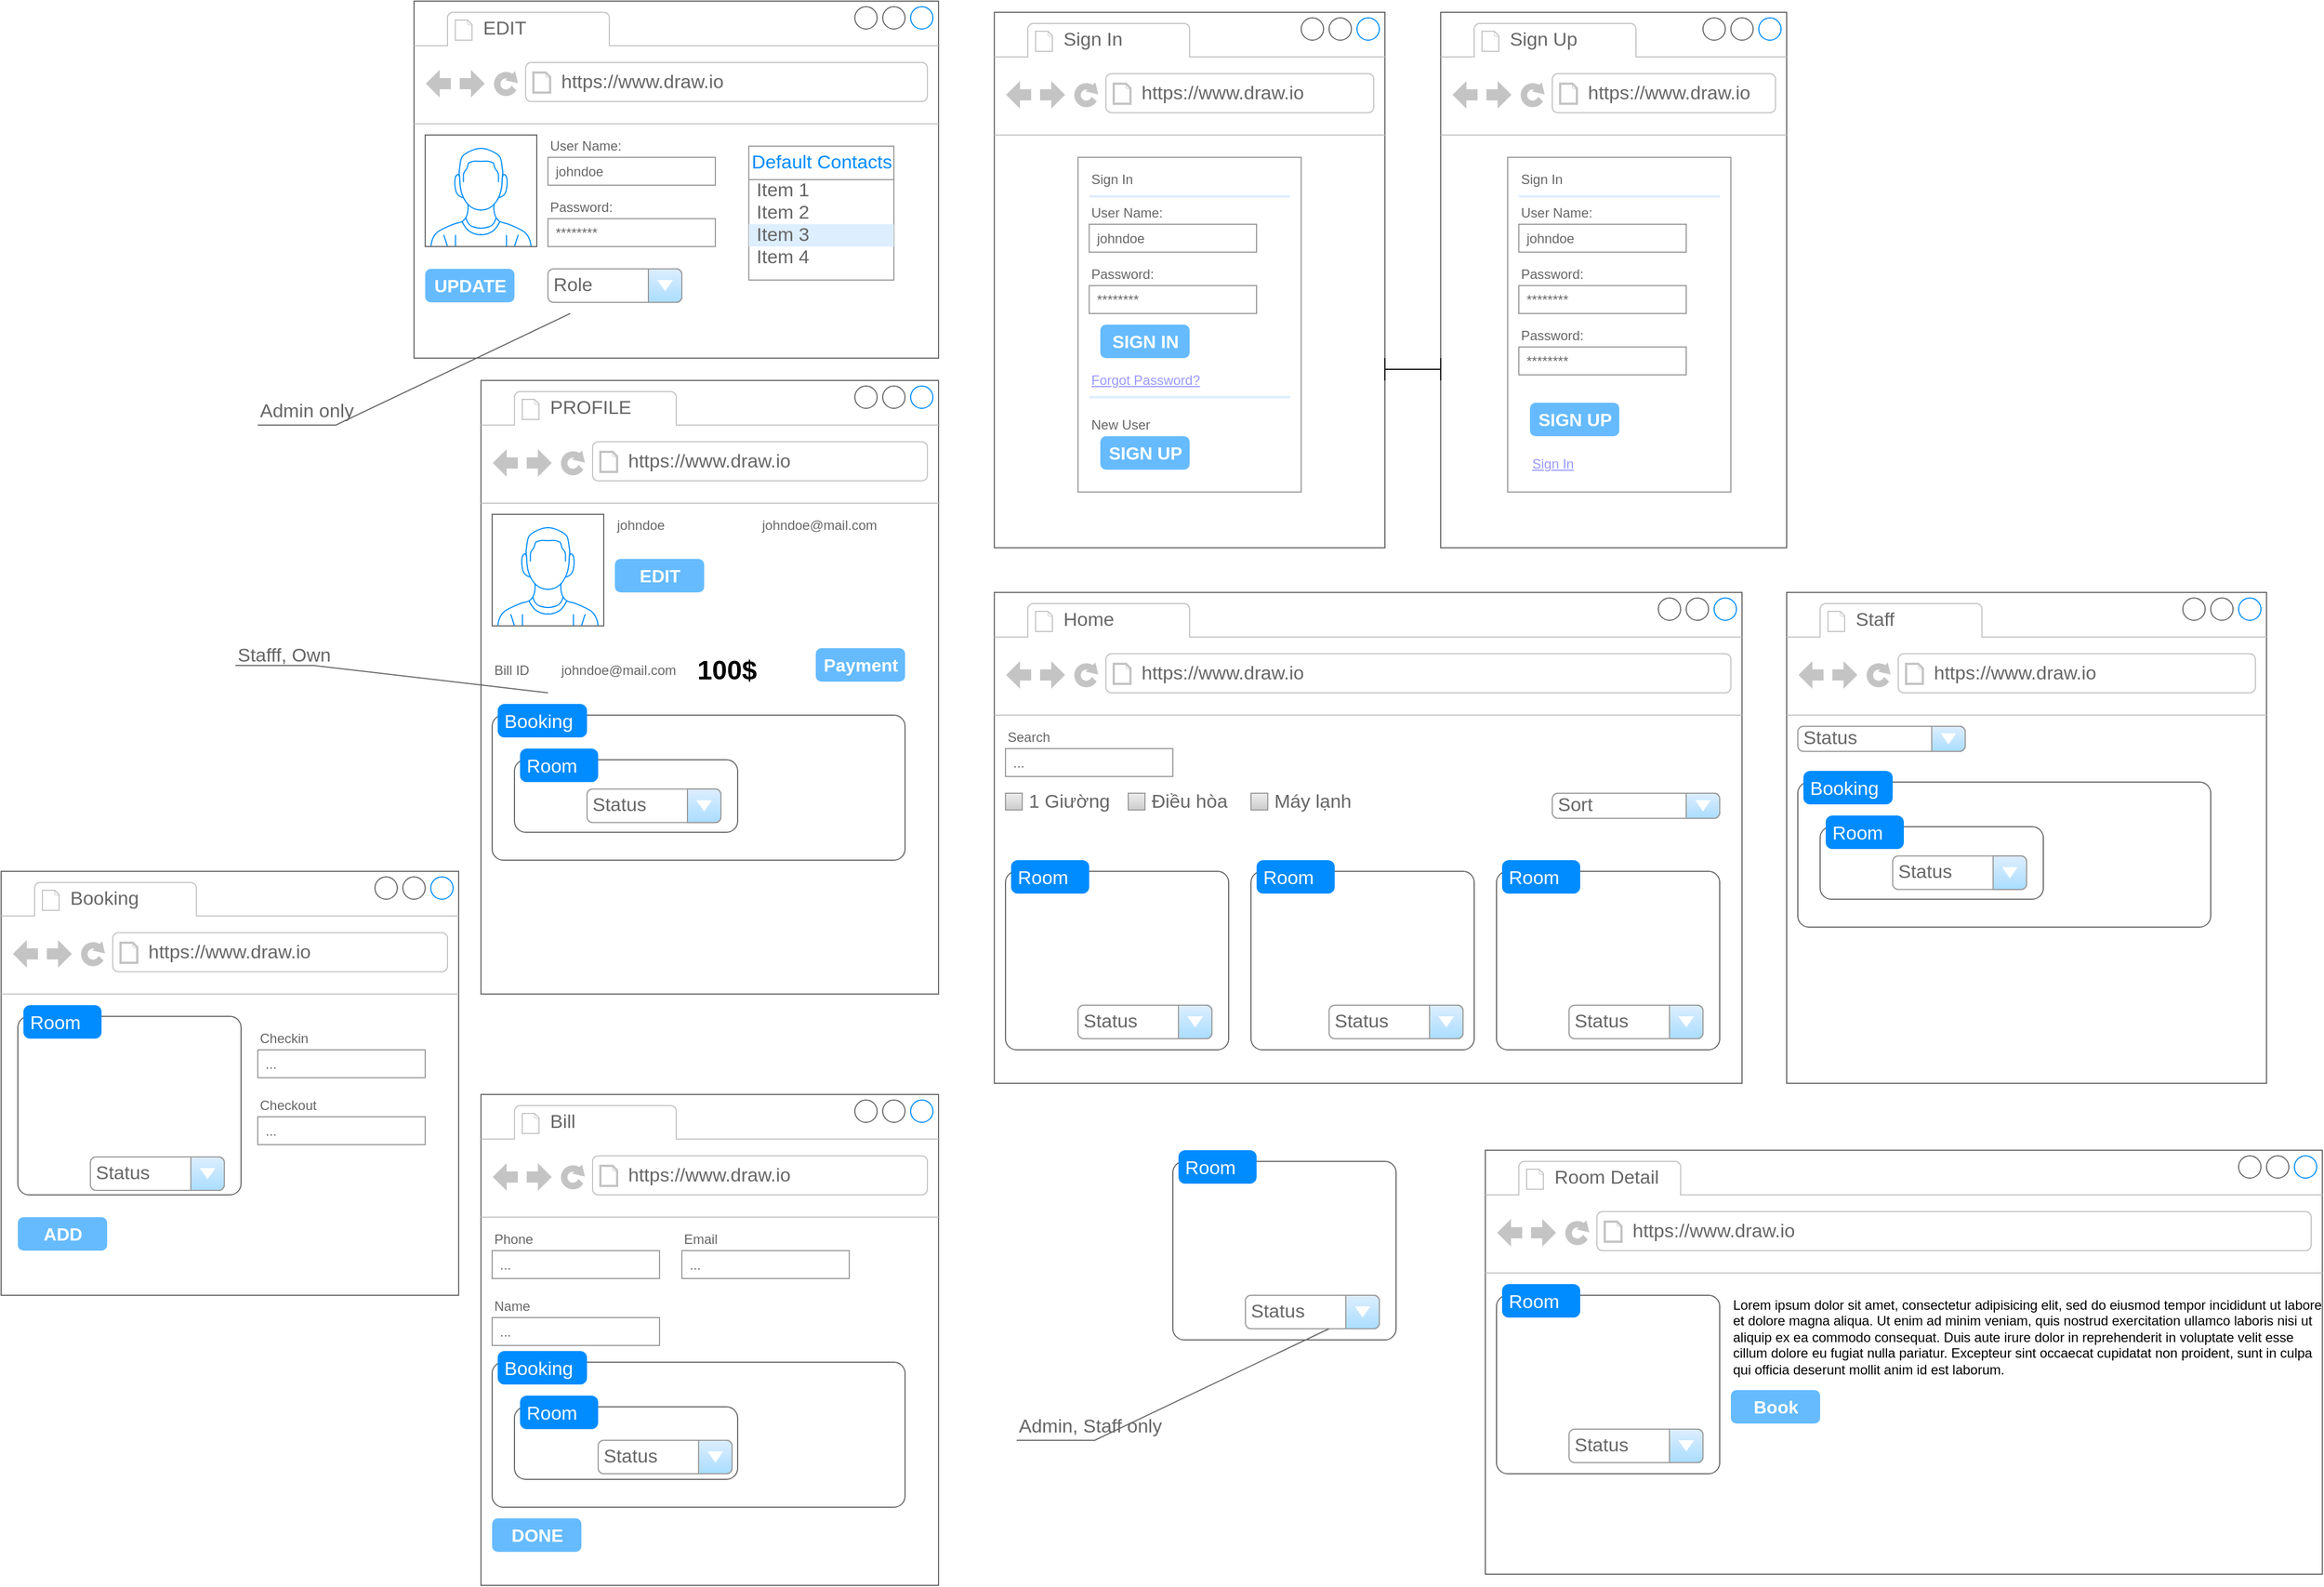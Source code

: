 <mxfile>
    <diagram name="HMS" id="2cc2dc42-3aac-f2a9-1cec-7a8b7cbee084">
        <mxGraphModel dx="2410" dy="883" grid="1" gridSize="10" guides="1" tooltips="1" connect="1" arrows="1" fold="1" page="1" pageScale="1" pageWidth="1100" pageHeight="850" background="none" math="0" shadow="0">
            <root>
                <mxCell id="0"/>
                <mxCell id="1" parent="0"/>
                <mxCell id="XY7g0XP0zply_TukZwJS-28" value="" style="strokeWidth=1;shadow=0;dashed=0;align=center;html=1;shape=mxgraph.mockup.containers.browserWindow;rSize=0;strokeColor=#666666;strokeColor2=#008cff;strokeColor3=#c4c4c4;mainText=,;recursiveResize=0;" parent="1" vertex="1">
                    <mxGeometry x="50" y="10" width="350" height="480" as="geometry"/>
                </mxCell>
                <mxCell id="XY7g0XP0zply_TukZwJS-29" value="Sign In" style="strokeWidth=1;shadow=0;dashed=0;align=center;html=1;shape=mxgraph.mockup.containers.anchor;fontSize=17;fontColor=#666666;align=left;" parent="XY7g0XP0zply_TukZwJS-28" vertex="1">
                    <mxGeometry x="60" y="12" width="110" height="26" as="geometry"/>
                </mxCell>
                <mxCell id="XY7g0XP0zply_TukZwJS-30" value="https://www.draw.io" style="strokeWidth=1;shadow=0;dashed=0;align=center;html=1;shape=mxgraph.mockup.containers.anchor;rSize=0;fontSize=17;fontColor=#666666;align=left;" parent="XY7g0XP0zply_TukZwJS-28" vertex="1">
                    <mxGeometry x="130" y="60" width="250" height="26" as="geometry"/>
                </mxCell>
                <mxCell id="XY7g0XP0zply_TukZwJS-31" value="" style="strokeWidth=1;shadow=0;dashed=0;align=center;html=1;shape=mxgraph.mockup.forms.rrect;rSize=0;strokeColor=#999999;fillColor=#ffffff;" parent="XY7g0XP0zply_TukZwJS-28" vertex="1">
                    <mxGeometry x="75" y="130" width="200" height="300" as="geometry"/>
                </mxCell>
                <mxCell id="XY7g0XP0zply_TukZwJS-32" value="Sign In" style="strokeWidth=1;shadow=0;dashed=0;align=center;html=1;shape=mxgraph.mockup.forms.anchor;fontSize=12;fontColor=#666666;align=left;resizeWidth=1;spacingLeft=0;" parent="XY7g0XP0zply_TukZwJS-31" vertex="1">
                    <mxGeometry width="100" height="20" relative="1" as="geometry">
                        <mxPoint x="10" y="10" as="offset"/>
                    </mxGeometry>
                </mxCell>
                <mxCell id="XY7g0XP0zply_TukZwJS-33" value="" style="shape=line;strokeColor=#ddeeff;strokeWidth=2;html=1;resizeWidth=1;" parent="XY7g0XP0zply_TukZwJS-31" vertex="1">
                    <mxGeometry width="180" height="10" relative="1" as="geometry">
                        <mxPoint x="10" y="30" as="offset"/>
                    </mxGeometry>
                </mxCell>
                <mxCell id="XY7g0XP0zply_TukZwJS-34" value="User Name:" style="strokeWidth=1;shadow=0;dashed=0;align=center;html=1;shape=mxgraph.mockup.forms.anchor;fontSize=12;fontColor=#666666;align=left;resizeWidth=1;spacingLeft=0;" parent="XY7g0XP0zply_TukZwJS-31" vertex="1">
                    <mxGeometry width="100" height="20" relative="1" as="geometry">
                        <mxPoint x="10" y="40" as="offset"/>
                    </mxGeometry>
                </mxCell>
                <mxCell id="XY7g0XP0zply_TukZwJS-35" value="johndoe" style="strokeWidth=1;shadow=0;dashed=0;align=center;html=1;shape=mxgraph.mockup.forms.rrect;rSize=0;strokeColor=#999999;fontColor=#666666;align=left;spacingLeft=5;resizeWidth=1;" parent="XY7g0XP0zply_TukZwJS-31" vertex="1">
                    <mxGeometry width="150" height="25" relative="1" as="geometry">
                        <mxPoint x="10" y="60" as="offset"/>
                    </mxGeometry>
                </mxCell>
                <mxCell id="XY7g0XP0zply_TukZwJS-36" value="Password:" style="strokeWidth=1;shadow=0;dashed=0;align=center;html=1;shape=mxgraph.mockup.forms.anchor;fontSize=12;fontColor=#666666;align=left;resizeWidth=1;spacingLeft=0;" parent="XY7g0XP0zply_TukZwJS-31" vertex="1">
                    <mxGeometry width="100" height="20" relative="1" as="geometry">
                        <mxPoint x="10" y="95" as="offset"/>
                    </mxGeometry>
                </mxCell>
                <mxCell id="XY7g0XP0zply_TukZwJS-37" value="********" style="strokeWidth=1;shadow=0;dashed=0;align=center;html=1;shape=mxgraph.mockup.forms.rrect;rSize=0;strokeColor=#999999;fontColor=#666666;align=left;spacingLeft=5;resizeWidth=1;" parent="XY7g0XP0zply_TukZwJS-31" vertex="1">
                    <mxGeometry width="150" height="25" relative="1" as="geometry">
                        <mxPoint x="10" y="115" as="offset"/>
                    </mxGeometry>
                </mxCell>
                <mxCell id="XY7g0XP0zply_TukZwJS-38" value="SIGN IN" style="strokeWidth=1;shadow=0;dashed=0;align=center;html=1;shape=mxgraph.mockup.forms.rrect;rSize=5;strokeColor=none;fontColor=#ffffff;fillColor=#66bbff;fontSize=16;fontStyle=1;" parent="XY7g0XP0zply_TukZwJS-31" vertex="1">
                    <mxGeometry y="1" width="80" height="30" relative="1" as="geometry">
                        <mxPoint x="20" y="-150" as="offset"/>
                    </mxGeometry>
                </mxCell>
                <mxCell id="XY7g0XP0zply_TukZwJS-39" value="Forgot Password?" style="strokeWidth=1;shadow=0;dashed=0;align=center;html=1;shape=mxgraph.mockup.forms.anchor;fontSize=12;fontColor=#9999ff;align=left;spacingLeft=0;fontStyle=4;resizeWidth=1;" parent="XY7g0XP0zply_TukZwJS-31" vertex="1">
                    <mxGeometry y="1" width="150" height="20" relative="1" as="geometry">
                        <mxPoint x="10" y="-110" as="offset"/>
                    </mxGeometry>
                </mxCell>
                <mxCell id="XY7g0XP0zply_TukZwJS-40" value="" style="shape=line;strokeColor=#ddeeff;strokeWidth=2;html=1;resizeWidth=1;" parent="XY7g0XP0zply_TukZwJS-31" vertex="1">
                    <mxGeometry y="1" width="180" height="10" relative="1" as="geometry">
                        <mxPoint x="10" y="-90" as="offset"/>
                    </mxGeometry>
                </mxCell>
                <mxCell id="XY7g0XP0zply_TukZwJS-41" value="New User" style="strokeWidth=1;shadow=0;dashed=0;align=center;html=1;shape=mxgraph.mockup.forms.anchor;fontSize=12;fontColor=#666666;align=left;spacingLeft=0;resizeWidth=1;" parent="XY7g0XP0zply_TukZwJS-31" vertex="1">
                    <mxGeometry y="1" width="150" height="20" relative="1" as="geometry">
                        <mxPoint x="10" y="-70" as="offset"/>
                    </mxGeometry>
                </mxCell>
                <mxCell id="XY7g0XP0zply_TukZwJS-42" value="SIGN UP" style="strokeWidth=1;shadow=0;dashed=0;align=center;html=1;shape=mxgraph.mockup.forms.rrect;rSize=5;strokeColor=none;fontColor=#ffffff;fillColor=#66bbff;fontSize=16;fontStyle=1;" parent="XY7g0XP0zply_TukZwJS-31" vertex="1">
                    <mxGeometry y="1" width="80" height="30" relative="1" as="geometry">
                        <mxPoint x="20" y="-50" as="offset"/>
                    </mxGeometry>
                </mxCell>
                <mxCell id="XY7g0XP0zply_TukZwJS-52" value="" style="strokeWidth=1;shadow=0;dashed=0;align=center;html=1;shape=mxgraph.mockup.containers.browserWindow;rSize=0;strokeColor=#666666;strokeColor2=#008cff;strokeColor3=#c4c4c4;mainText=,;recursiveResize=0;" parent="1" vertex="1">
                    <mxGeometry x="450" y="10" width="310" height="480" as="geometry"/>
                </mxCell>
                <mxCell id="XY7g0XP0zply_TukZwJS-53" value="Sign Up" style="strokeWidth=1;shadow=0;dashed=0;align=center;html=1;shape=mxgraph.mockup.containers.anchor;fontSize=17;fontColor=#666666;align=left;" parent="XY7g0XP0zply_TukZwJS-52" vertex="1">
                    <mxGeometry x="60" y="12" width="110" height="26" as="geometry"/>
                </mxCell>
                <mxCell id="XY7g0XP0zply_TukZwJS-54" value="https://www.draw.io" style="strokeWidth=1;shadow=0;dashed=0;align=center;html=1;shape=mxgraph.mockup.containers.anchor;rSize=0;fontSize=17;fontColor=#666666;align=left;" parent="XY7g0XP0zply_TukZwJS-52" vertex="1">
                    <mxGeometry x="130" y="60" width="250" height="26" as="geometry"/>
                </mxCell>
                <mxCell id="XY7g0XP0zply_TukZwJS-55" value="" style="strokeWidth=1;shadow=0;dashed=0;align=center;html=1;shape=mxgraph.mockup.forms.rrect;rSize=0;strokeColor=#999999;fillColor=#ffffff;" parent="XY7g0XP0zply_TukZwJS-52" vertex="1">
                    <mxGeometry x="60" y="130" width="200" height="300" as="geometry"/>
                </mxCell>
                <mxCell id="XY7g0XP0zply_TukZwJS-56" value="Sign In" style="strokeWidth=1;shadow=0;dashed=0;align=center;html=1;shape=mxgraph.mockup.forms.anchor;fontSize=12;fontColor=#666666;align=left;resizeWidth=1;spacingLeft=0;" parent="XY7g0XP0zply_TukZwJS-55" vertex="1">
                    <mxGeometry width="100" height="20" relative="1" as="geometry">
                        <mxPoint x="10" y="10" as="offset"/>
                    </mxGeometry>
                </mxCell>
                <mxCell id="XY7g0XP0zply_TukZwJS-57" value="" style="shape=line;strokeColor=#ddeeff;strokeWidth=2;html=1;resizeWidth=1;" parent="XY7g0XP0zply_TukZwJS-55" vertex="1">
                    <mxGeometry width="180" height="10" relative="1" as="geometry">
                        <mxPoint x="10" y="30" as="offset"/>
                    </mxGeometry>
                </mxCell>
                <mxCell id="XY7g0XP0zply_TukZwJS-58" value="User Name:" style="strokeWidth=1;shadow=0;dashed=0;align=center;html=1;shape=mxgraph.mockup.forms.anchor;fontSize=12;fontColor=#666666;align=left;resizeWidth=1;spacingLeft=0;" parent="XY7g0XP0zply_TukZwJS-55" vertex="1">
                    <mxGeometry width="100" height="20" relative="1" as="geometry">
                        <mxPoint x="10" y="40" as="offset"/>
                    </mxGeometry>
                </mxCell>
                <mxCell id="XY7g0XP0zply_TukZwJS-59" value="johndoe" style="strokeWidth=1;shadow=0;dashed=0;align=center;html=1;shape=mxgraph.mockup.forms.rrect;rSize=0;strokeColor=#999999;fontColor=#666666;align=left;spacingLeft=5;resizeWidth=1;" parent="XY7g0XP0zply_TukZwJS-55" vertex="1">
                    <mxGeometry width="150" height="25" relative="1" as="geometry">
                        <mxPoint x="10" y="60" as="offset"/>
                    </mxGeometry>
                </mxCell>
                <mxCell id="XY7g0XP0zply_TukZwJS-60" value="Password:" style="strokeWidth=1;shadow=0;dashed=0;align=center;html=1;shape=mxgraph.mockup.forms.anchor;fontSize=12;fontColor=#666666;align=left;resizeWidth=1;spacingLeft=0;" parent="XY7g0XP0zply_TukZwJS-55" vertex="1">
                    <mxGeometry width="100" height="20" relative="1" as="geometry">
                        <mxPoint x="10" y="95" as="offset"/>
                    </mxGeometry>
                </mxCell>
                <mxCell id="XY7g0XP0zply_TukZwJS-61" value="********" style="strokeWidth=1;shadow=0;dashed=0;align=center;html=1;shape=mxgraph.mockup.forms.rrect;rSize=0;strokeColor=#999999;fontColor=#666666;align=left;spacingLeft=5;resizeWidth=1;" parent="XY7g0XP0zply_TukZwJS-55" vertex="1">
                    <mxGeometry width="150" height="25" relative="1" as="geometry">
                        <mxPoint x="10" y="115" as="offset"/>
                    </mxGeometry>
                </mxCell>
                <mxCell id="XY7g0XP0zply_TukZwJS-62" value="SIGN UP" style="strokeWidth=1;shadow=0;dashed=0;align=center;html=1;shape=mxgraph.mockup.forms.rrect;rSize=5;strokeColor=none;fontColor=#ffffff;fillColor=#66bbff;fontSize=16;fontStyle=1;" parent="XY7g0XP0zply_TukZwJS-55" vertex="1">
                    <mxGeometry y="1" width="80" height="30" relative="1" as="geometry">
                        <mxPoint x="20" y="-80" as="offset"/>
                    </mxGeometry>
                </mxCell>
                <mxCell id="XY7g0XP0zply_TukZwJS-63" value="Sign In" style="strokeWidth=1;shadow=0;dashed=0;align=center;html=1;shape=mxgraph.mockup.forms.anchor;fontSize=12;fontColor=#9999ff;align=left;spacingLeft=0;fontStyle=4;resizeWidth=1;" parent="XY7g0XP0zply_TukZwJS-55" vertex="1">
                    <mxGeometry y="1" width="150" height="20" relative="1" as="geometry">
                        <mxPoint x="20" y="-35" as="offset"/>
                    </mxGeometry>
                </mxCell>
                <mxCell id="XY7g0XP0zply_TukZwJS-67" value="Password:" style="strokeWidth=1;shadow=0;dashed=0;align=center;html=1;shape=mxgraph.mockup.forms.anchor;fontSize=12;fontColor=#666666;align=left;resizeWidth=1;spacingLeft=0;" parent="XY7g0XP0zply_TukZwJS-55" vertex="1">
                    <mxGeometry x="10" y="150" width="100" height="20" as="geometry"/>
                </mxCell>
                <mxCell id="XY7g0XP0zply_TukZwJS-68" value="********" style="strokeWidth=1;shadow=0;dashed=0;align=center;html=1;shape=mxgraph.mockup.forms.rrect;rSize=0;strokeColor=#999999;fontColor=#666666;align=left;spacingLeft=5;resizeWidth=1;" parent="XY7g0XP0zply_TukZwJS-55" vertex="1">
                    <mxGeometry x="10" y="170" width="150" height="25" as="geometry"/>
                </mxCell>
                <mxCell id="XY7g0XP0zply_TukZwJS-70" value="" style="shape=crossbar;whiteSpace=wrap;html=1;rounded=1;" parent="1" vertex="1">
                    <mxGeometry x="400" y="320" width="50" height="20" as="geometry"/>
                </mxCell>
                <mxCell id="XY7g0XP0zply_TukZwJS-71" value="" style="strokeWidth=1;shadow=0;dashed=0;align=center;html=1;shape=mxgraph.mockup.containers.browserWindow;rSize=0;strokeColor=#666666;strokeColor2=#008cff;strokeColor3=#c4c4c4;mainText=,;recursiveResize=0;" parent="1" vertex="1">
                    <mxGeometry x="50" y="530" width="670" height="440" as="geometry"/>
                </mxCell>
                <mxCell id="XY7g0XP0zply_TukZwJS-72" value="Home" style="strokeWidth=1;shadow=0;dashed=0;align=center;html=1;shape=mxgraph.mockup.containers.anchor;fontSize=17;fontColor=#666666;align=left;" parent="XY7g0XP0zply_TukZwJS-71" vertex="1">
                    <mxGeometry x="60" y="12" width="110" height="26" as="geometry"/>
                </mxCell>
                <mxCell id="XY7g0XP0zply_TukZwJS-73" value="https://www.draw.io" style="strokeWidth=1;shadow=0;dashed=0;align=center;html=1;shape=mxgraph.mockup.containers.anchor;rSize=0;fontSize=17;fontColor=#666666;align=left;" parent="XY7g0XP0zply_TukZwJS-71" vertex="1">
                    <mxGeometry x="130" y="60" width="250" height="26" as="geometry"/>
                </mxCell>
                <mxCell id="XY7g0XP0zply_TukZwJS-97" value="" style="shape=mxgraph.mockup.containers.marginRect;rectMarginTop=10;strokeColor=#666666;strokeWidth=1;dashed=0;rounded=1;arcSize=5;recursiveResize=0;" parent="XY7g0XP0zply_TukZwJS-71" vertex="1">
                    <mxGeometry x="10" y="240" width="200" height="170" as="geometry"/>
                </mxCell>
                <mxCell id="XY7g0XP0zply_TukZwJS-98" value="Room" style="shape=rect;strokeColor=none;fillColor=#008cff;strokeWidth=1;dashed=0;rounded=1;arcSize=20;fontColor=#ffffff;fontSize=17;spacing=2;spacingTop=-2;align=left;autosize=1;spacingLeft=4;resizeWidth=0;resizeHeight=0;perimeter=none;" parent="XY7g0XP0zply_TukZwJS-97" vertex="1">
                    <mxGeometry x="5" width="70" height="30" as="geometry"/>
                </mxCell>
                <mxCell id="XY7g0XP0zply_TukZwJS-179" value="Status" style="strokeWidth=1;shadow=0;dashed=0;align=center;html=1;shape=mxgraph.mockup.forms.comboBox;strokeColor=#999999;fillColor=#ddeeff;align=left;fillColor2=#aaddff;mainText=;fontColor=#666666;fontSize=17;spacingLeft=3;" parent="XY7g0XP0zply_TukZwJS-97" vertex="1">
                    <mxGeometry x="65" y="130" width="120" height="30" as="geometry"/>
                </mxCell>
                <mxCell id="XY7g0XP0zply_TukZwJS-100" value="" style="shape=mxgraph.mockup.containers.marginRect;rectMarginTop=10;strokeColor=#666666;strokeWidth=1;dashed=0;rounded=1;arcSize=5;recursiveResize=0;" parent="XY7g0XP0zply_TukZwJS-71" vertex="1">
                    <mxGeometry x="230" y="240" width="200" height="170" as="geometry"/>
                </mxCell>
                <mxCell id="XY7g0XP0zply_TukZwJS-101" value="Room" style="shape=rect;strokeColor=none;fillColor=#008cff;strokeWidth=1;dashed=0;rounded=1;arcSize=20;fontColor=#ffffff;fontSize=17;spacing=2;spacingTop=-2;align=left;autosize=1;spacingLeft=4;resizeWidth=0;resizeHeight=0;perimeter=none;" parent="XY7g0XP0zply_TukZwJS-100" vertex="1">
                    <mxGeometry x="5" width="70" height="30" as="geometry"/>
                </mxCell>
                <mxCell id="XY7g0XP0zply_TukZwJS-180" value="Status" style="strokeWidth=1;shadow=0;dashed=0;align=center;html=1;shape=mxgraph.mockup.forms.comboBox;strokeColor=#999999;fillColor=#ddeeff;align=left;fillColor2=#aaddff;mainText=;fontColor=#666666;fontSize=17;spacingLeft=3;" parent="XY7g0XP0zply_TukZwJS-100" vertex="1">
                    <mxGeometry x="70" y="130" width="120" height="30" as="geometry"/>
                </mxCell>
                <mxCell id="XY7g0XP0zply_TukZwJS-102" value="" style="shape=mxgraph.mockup.containers.marginRect;rectMarginTop=10;strokeColor=#666666;strokeWidth=1;dashed=0;rounded=1;arcSize=5;recursiveResize=0;" parent="XY7g0XP0zply_TukZwJS-71" vertex="1">
                    <mxGeometry x="450" y="240" width="200" height="170" as="geometry"/>
                </mxCell>
                <mxCell id="XY7g0XP0zply_TukZwJS-103" value="Room" style="shape=rect;strokeColor=none;fillColor=#008cff;strokeWidth=1;dashed=0;rounded=1;arcSize=20;fontColor=#ffffff;fontSize=17;spacing=2;spacingTop=-2;align=left;autosize=1;spacingLeft=4;resizeWidth=0;resizeHeight=0;perimeter=none;" parent="XY7g0XP0zply_TukZwJS-102" vertex="1">
                    <mxGeometry x="5" width="70" height="30" as="geometry"/>
                </mxCell>
                <mxCell id="XY7g0XP0zply_TukZwJS-181" value="Status" style="strokeWidth=1;shadow=0;dashed=0;align=center;html=1;shape=mxgraph.mockup.forms.comboBox;strokeColor=#999999;fillColor=#ddeeff;align=left;fillColor2=#aaddff;mainText=;fontColor=#666666;fontSize=17;spacingLeft=3;" parent="XY7g0XP0zply_TukZwJS-102" vertex="1">
                    <mxGeometry x="65" y="130" width="120" height="30" as="geometry"/>
                </mxCell>
                <mxCell id="XY7g0XP0zply_TukZwJS-106" value="Search" style="strokeWidth=1;shadow=0;dashed=0;align=center;html=1;shape=mxgraph.mockup.forms.anchor;fontSize=12;fontColor=#666666;align=left;resizeWidth=1;spacingLeft=0;" parent="XY7g0XP0zply_TukZwJS-71" vertex="1">
                    <mxGeometry x="10" y="120" width="100" height="20" as="geometry"/>
                </mxCell>
                <mxCell id="XY7g0XP0zply_TukZwJS-107" value="..." style="strokeWidth=1;shadow=0;dashed=0;align=center;html=1;shape=mxgraph.mockup.forms.rrect;rSize=0;strokeColor=#999999;fontColor=#666666;align=left;spacingLeft=5;resizeWidth=1;" parent="XY7g0XP0zply_TukZwJS-71" vertex="1">
                    <mxGeometry x="10" y="140" width="150" height="25" as="geometry"/>
                </mxCell>
                <mxCell id="XY7g0XP0zply_TukZwJS-111" value="1 Giường" style="strokeWidth=1;shadow=0;dashed=0;align=center;html=1;shape=mxgraph.mockup.forms.rrect;rSize=0;fillColor=#eeeeee;strokeColor=#999999;gradientColor=#cccccc;align=left;spacingLeft=4;fontSize=17;fontColor=#666666;labelPosition=right;" parent="XY7g0XP0zply_TukZwJS-71" vertex="1">
                    <mxGeometry x="10" y="180" width="15" height="15" as="geometry"/>
                </mxCell>
                <mxCell id="XY7g0XP0zply_TukZwJS-116" value="Điều hòa" style="strokeWidth=1;shadow=0;dashed=0;align=center;html=1;shape=mxgraph.mockup.forms.rrect;rSize=0;fillColor=#eeeeee;strokeColor=#999999;gradientColor=#cccccc;align=left;spacingLeft=4;fontSize=17;fontColor=#666666;labelPosition=right;" parent="XY7g0XP0zply_TukZwJS-71" vertex="1">
                    <mxGeometry x="120" y="180" width="15" height="15" as="geometry"/>
                </mxCell>
                <mxCell id="XY7g0XP0zply_TukZwJS-117" value="Máy lạnh" style="strokeWidth=1;shadow=0;dashed=0;align=center;html=1;shape=mxgraph.mockup.forms.rrect;rSize=0;fillColor=#eeeeee;strokeColor=#999999;gradientColor=#cccccc;align=left;spacingLeft=4;fontSize=17;fontColor=#666666;labelPosition=right;" parent="XY7g0XP0zply_TukZwJS-71" vertex="1">
                    <mxGeometry x="230" y="180" width="15" height="15" as="geometry"/>
                </mxCell>
                <mxCell id="XY7g0XP0zply_TukZwJS-118" value="Sort" style="strokeWidth=1;shadow=0;dashed=0;align=center;html=1;shape=mxgraph.mockup.forms.comboBox;strokeColor=#999999;fillColor=#ddeeff;align=left;fillColor2=#aaddff;mainText=;fontColor=#666666;fontSize=17;spacingLeft=3;" parent="XY7g0XP0zply_TukZwJS-71" vertex="1">
                    <mxGeometry x="500" y="180" width="150" height="22.5" as="geometry"/>
                </mxCell>
                <mxCell id="XY7g0XP0zply_TukZwJS-75" value="" style="strokeWidth=1;shadow=0;dashed=0;align=center;html=1;shape=mxgraph.mockup.containers.browserWindow;rSize=0;strokeColor=#666666;strokeColor2=#008cff;strokeColor3=#c4c4c4;mainText=,;recursiveResize=0;" parent="1" vertex="1">
                    <mxGeometry x="-470" width="470" height="320" as="geometry"/>
                </mxCell>
                <mxCell id="XY7g0XP0zply_TukZwJS-76" value="EDIT" style="strokeWidth=1;shadow=0;dashed=0;align=center;html=1;shape=mxgraph.mockup.containers.anchor;fontSize=17;fontColor=#666666;align=left;" parent="XY7g0XP0zply_TukZwJS-75" vertex="1">
                    <mxGeometry x="60" y="12" width="110" height="26" as="geometry"/>
                </mxCell>
                <mxCell id="XY7g0XP0zply_TukZwJS-77" value="https://www.draw.io" style="strokeWidth=1;shadow=0;dashed=0;align=center;html=1;shape=mxgraph.mockup.containers.anchor;rSize=0;fontSize=17;fontColor=#666666;align=left;" parent="XY7g0XP0zply_TukZwJS-75" vertex="1">
                    <mxGeometry x="130" y="60" width="250" height="26" as="geometry"/>
                </mxCell>
                <mxCell id="XY7g0XP0zply_TukZwJS-78" value="" style="verticalLabelPosition=bottom;shadow=0;dashed=0;align=center;html=1;verticalAlign=top;strokeWidth=1;shape=mxgraph.mockup.containers.userMale;strokeColor=#666666;strokeColor2=#008cff;" parent="XY7g0XP0zply_TukZwJS-75" vertex="1">
                    <mxGeometry x="10" y="120" width="100" height="100" as="geometry"/>
                </mxCell>
                <mxCell id="XY7g0XP0zply_TukZwJS-79" value="User Name:" style="strokeWidth=1;shadow=0;dashed=0;align=center;html=1;shape=mxgraph.mockup.forms.anchor;fontSize=12;fontColor=#666666;align=left;resizeWidth=1;spacingLeft=0;" parent="XY7g0XP0zply_TukZwJS-75" vertex="1">
                    <mxGeometry x="120" y="120" width="100" height="20" as="geometry"/>
                </mxCell>
                <mxCell id="XY7g0XP0zply_TukZwJS-80" value="johndoe" style="strokeWidth=1;shadow=0;dashed=0;align=center;html=1;shape=mxgraph.mockup.forms.rrect;rSize=0;strokeColor=#999999;fontColor=#666666;align=left;spacingLeft=5;resizeWidth=1;" parent="XY7g0XP0zply_TukZwJS-75" vertex="1">
                    <mxGeometry x="120" y="140" width="150" height="25" as="geometry"/>
                </mxCell>
                <mxCell id="XY7g0XP0zply_TukZwJS-83" value="Password:" style="strokeWidth=1;shadow=0;dashed=0;align=center;html=1;shape=mxgraph.mockup.forms.anchor;fontSize=12;fontColor=#666666;align=left;resizeWidth=1;spacingLeft=0;" parent="XY7g0XP0zply_TukZwJS-75" vertex="1">
                    <mxGeometry x="120" y="175" width="100" height="20" as="geometry"/>
                </mxCell>
                <mxCell id="XY7g0XP0zply_TukZwJS-84" value="********" style="strokeWidth=1;shadow=0;dashed=0;align=center;html=1;shape=mxgraph.mockup.forms.rrect;rSize=0;strokeColor=#999999;fontColor=#666666;align=left;spacingLeft=5;resizeWidth=1;" parent="XY7g0XP0zply_TukZwJS-75" vertex="1">
                    <mxGeometry x="120" y="195" width="150" height="25" as="geometry"/>
                </mxCell>
                <mxCell id="XY7g0XP0zply_TukZwJS-85" value="UPDATE" style="strokeWidth=1;shadow=0;dashed=0;align=center;html=1;shape=mxgraph.mockup.forms.rrect;rSize=5;strokeColor=none;fontColor=#ffffff;fillColor=#66bbff;fontSize=16;fontStyle=1;" parent="XY7g0XP0zply_TukZwJS-75" vertex="1">
                    <mxGeometry x="10" y="240" width="80" height="30" as="geometry"/>
                </mxCell>
                <mxCell id="XY7g0XP0zply_TukZwJS-151" value="" style="strokeWidth=1;shadow=0;dashed=0;align=center;html=1;shape=mxgraph.mockup.forms.rrect;rSize=0;strokeColor=#999999;fillColor=#ffffff;fontSize=10;" parent="XY7g0XP0zply_TukZwJS-75" vertex="1">
                    <mxGeometry x="300" y="130" width="130" height="120" as="geometry"/>
                </mxCell>
                <mxCell id="XY7g0XP0zply_TukZwJS-152" value="Default Contacts" style="strokeWidth=1;shadow=0;dashed=0;align=center;html=1;shape=mxgraph.mockup.forms.rrect;rSize=0;strokeColor=#999999;fontColor=#008cff;fontSize=17;fillColor=#ffffff;resizeWidth=1;" parent="XY7g0XP0zply_TukZwJS-151" vertex="1">
                    <mxGeometry width="130" height="30" relative="1" as="geometry"/>
                </mxCell>
                <mxCell id="XY7g0XP0zply_TukZwJS-153" value="Item 1" style="strokeWidth=1;shadow=0;dashed=0;align=center;html=1;shape=mxgraph.mockup.forms.anchor;fontSize=17;fontColor=#666666;align=left;spacingLeft=5;resizeWidth=1;" parent="XY7g0XP0zply_TukZwJS-151" vertex="1">
                    <mxGeometry width="130" height="20" relative="1" as="geometry">
                        <mxPoint y="30" as="offset"/>
                    </mxGeometry>
                </mxCell>
                <mxCell id="XY7g0XP0zply_TukZwJS-154" value="Item 2" style="strokeWidth=1;shadow=0;dashed=0;align=center;html=1;shape=mxgraph.mockup.forms.anchor;fontSize=17;fontColor=#666666;align=left;spacingLeft=5;resizeWidth=1;" parent="XY7g0XP0zply_TukZwJS-151" vertex="1">
                    <mxGeometry width="130" height="20" relative="1" as="geometry">
                        <mxPoint y="50" as="offset"/>
                    </mxGeometry>
                </mxCell>
                <mxCell id="XY7g0XP0zply_TukZwJS-155" value="Item 3" style="strokeWidth=1;shadow=0;dashed=0;align=center;html=1;shape=mxgraph.mockup.forms.rrect;rSize=0;fontSize=17;fontColor=#666666;align=left;spacingLeft=5;fillColor=#ddeeff;strokeColor=none;resizeWidth=1;" parent="XY7g0XP0zply_TukZwJS-151" vertex="1">
                    <mxGeometry width="130" height="20" relative="1" as="geometry">
                        <mxPoint y="70" as="offset"/>
                    </mxGeometry>
                </mxCell>
                <mxCell id="XY7g0XP0zply_TukZwJS-156" value="Item 4" style="strokeWidth=1;shadow=0;dashed=0;align=center;html=1;shape=mxgraph.mockup.forms.anchor;fontSize=17;fontColor=#666666;align=left;spacingLeft=5;resizeWidth=1;" parent="XY7g0XP0zply_TukZwJS-151" vertex="1">
                    <mxGeometry width="130" height="20" relative="1" as="geometry">
                        <mxPoint y="90" as="offset"/>
                    </mxGeometry>
                </mxCell>
                <mxCell id="XY7g0XP0zply_TukZwJS-183" value="Role" style="strokeWidth=1;shadow=0;dashed=0;align=center;html=1;shape=mxgraph.mockup.forms.comboBox;strokeColor=#999999;fillColor=#ddeeff;align=left;fillColor2=#aaddff;mainText=;fontColor=#666666;fontSize=17;spacingLeft=3;" parent="XY7g0XP0zply_TukZwJS-75" vertex="1">
                    <mxGeometry x="120" y="240" width="120" height="30" as="geometry"/>
                </mxCell>
                <mxCell id="XY7g0XP0zply_TukZwJS-86" value="" style="strokeWidth=1;shadow=0;dashed=0;align=center;html=1;shape=mxgraph.mockup.containers.browserWindow;rSize=0;strokeColor=#666666;strokeColor2=#008cff;strokeColor3=#c4c4c4;mainText=,;recursiveResize=0;" parent="1" vertex="1">
                    <mxGeometry x="-410" y="340" width="410" height="550" as="geometry"/>
                </mxCell>
                <mxCell id="XY7g0XP0zply_TukZwJS-87" value="PROFILE" style="strokeWidth=1;shadow=0;dashed=0;align=center;html=1;shape=mxgraph.mockup.containers.anchor;fontSize=17;fontColor=#666666;align=left;" parent="XY7g0XP0zply_TukZwJS-86" vertex="1">
                    <mxGeometry x="60" y="12" width="110" height="26" as="geometry"/>
                </mxCell>
                <mxCell id="XY7g0XP0zply_TukZwJS-88" value="https://www.draw.io" style="strokeWidth=1;shadow=0;dashed=0;align=center;html=1;shape=mxgraph.mockup.containers.anchor;rSize=0;fontSize=17;fontColor=#666666;align=left;" parent="XY7g0XP0zply_TukZwJS-86" vertex="1">
                    <mxGeometry x="130" y="60" width="250" height="26" as="geometry"/>
                </mxCell>
                <mxCell id="XY7g0XP0zply_TukZwJS-89" value="" style="verticalLabelPosition=bottom;shadow=0;dashed=0;align=center;html=1;verticalAlign=top;strokeWidth=1;shape=mxgraph.mockup.containers.userMale;strokeColor=#666666;strokeColor2=#008cff;" parent="XY7g0XP0zply_TukZwJS-86" vertex="1">
                    <mxGeometry x="10" y="120" width="100" height="100" as="geometry"/>
                </mxCell>
                <mxCell id="XY7g0XP0zply_TukZwJS-90" value="johndoe" style="strokeWidth=1;shadow=0;dashed=0;align=center;html=1;shape=mxgraph.mockup.forms.anchor;fontSize=12;fontColor=#666666;align=left;resizeWidth=1;spacingLeft=0;" parent="XY7g0XP0zply_TukZwJS-86" vertex="1">
                    <mxGeometry x="120" y="120" width="100" height="20" as="geometry"/>
                </mxCell>
                <mxCell id="XY7g0XP0zply_TukZwJS-94" value="EDIT" style="strokeWidth=1;shadow=0;dashed=0;align=center;html=1;shape=mxgraph.mockup.forms.rrect;rSize=5;strokeColor=none;fontColor=#ffffff;fillColor=#66bbff;fontSize=16;fontStyle=1;" parent="XY7g0XP0zply_TukZwJS-86" vertex="1">
                    <mxGeometry x="120" y="160" width="80" height="30" as="geometry"/>
                </mxCell>
                <mxCell id="XY7g0XP0zply_TukZwJS-157" value="johndoe@mail.com" style="strokeWidth=1;shadow=0;dashed=0;align=center;html=1;shape=mxgraph.mockup.forms.anchor;fontSize=12;fontColor=#666666;align=left;resizeWidth=1;spacingLeft=0;" parent="XY7g0XP0zply_TukZwJS-86" vertex="1">
                    <mxGeometry x="250" y="120" width="100" height="20" as="geometry"/>
                </mxCell>
                <mxCell id="XY7g0XP0zply_TukZwJS-160" value="Bill ID" style="strokeWidth=1;shadow=0;dashed=0;align=center;html=1;shape=mxgraph.mockup.forms.anchor;fontSize=12;fontColor=#666666;align=left;resizeWidth=1;spacingLeft=0;" parent="XY7g0XP0zply_TukZwJS-86" vertex="1">
                    <mxGeometry x="10" y="250" width="100" height="20" as="geometry"/>
                </mxCell>
                <mxCell id="XY7g0XP0zply_TukZwJS-161" value="johndoe@mail.com" style="strokeWidth=1;shadow=0;dashed=0;align=center;html=1;shape=mxgraph.mockup.forms.anchor;fontSize=12;fontColor=#666666;align=left;resizeWidth=1;spacingLeft=0;" parent="XY7g0XP0zply_TukZwJS-86" vertex="1">
                    <mxGeometry x="70" y="250" width="100" height="20" as="geometry"/>
                </mxCell>
                <mxCell id="XY7g0XP0zply_TukZwJS-158" value="" style="shape=mxgraph.mockup.containers.marginRect;rectMarginTop=10;strokeColor=#666666;strokeWidth=1;dashed=0;rounded=1;arcSize=5;recursiveResize=0;" parent="XY7g0XP0zply_TukZwJS-86" vertex="1">
                    <mxGeometry x="10" y="290" width="370" height="140" as="geometry"/>
                </mxCell>
                <mxCell id="XY7g0XP0zply_TukZwJS-159" value="Booking" style="shape=rect;strokeColor=none;fillColor=#008cff;strokeWidth=1;dashed=0;rounded=1;arcSize=20;fontColor=#ffffff;fontSize=17;spacing=2;spacingTop=-2;align=left;autosize=1;spacingLeft=4;resizeWidth=0;resizeHeight=0;perimeter=none;" parent="XY7g0XP0zply_TukZwJS-158" vertex="1">
                    <mxGeometry x="5" width="80" height="30" as="geometry"/>
                </mxCell>
                <mxCell id="XY7g0XP0zply_TukZwJS-163" value="" style="shape=mxgraph.mockup.containers.marginRect;rectMarginTop=10;strokeColor=#666666;strokeWidth=1;dashed=0;rounded=1;arcSize=5;recursiveResize=0;" parent="XY7g0XP0zply_TukZwJS-158" vertex="1">
                    <mxGeometry x="20" y="40" width="200" height="75" as="geometry"/>
                </mxCell>
                <mxCell id="XY7g0XP0zply_TukZwJS-164" value="Room" style="shape=rect;strokeColor=none;fillColor=#008cff;strokeWidth=1;dashed=0;rounded=1;arcSize=20;fontColor=#ffffff;fontSize=17;spacing=2;spacingTop=-2;align=left;autosize=1;spacingLeft=4;resizeWidth=0;resizeHeight=0;perimeter=none;" parent="XY7g0XP0zply_TukZwJS-163" vertex="1">
                    <mxGeometry x="5" width="70" height="30" as="geometry"/>
                </mxCell>
                <mxCell id="XY7g0XP0zply_TukZwJS-182" value="Status" style="strokeWidth=1;shadow=0;dashed=0;align=center;html=1;shape=mxgraph.mockup.forms.comboBox;strokeColor=#999999;fillColor=#ddeeff;align=left;fillColor2=#aaddff;mainText=;fontColor=#666666;fontSize=17;spacingLeft=3;" parent="XY7g0XP0zply_TukZwJS-163" vertex="1">
                    <mxGeometry x="65" y="36.25" width="120" height="30" as="geometry"/>
                </mxCell>
                <mxCell id="XY7g0XP0zply_TukZwJS-238" value="100$" style="text;strokeColor=none;fillColor=none;html=1;fontSize=24;fontStyle=1;verticalAlign=middle;align=center;" parent="XY7g0XP0zply_TukZwJS-86" vertex="1">
                    <mxGeometry x="170" y="240" width="100" height="40" as="geometry"/>
                </mxCell>
                <mxCell id="XY7g0XP0zply_TukZwJS-239" value="Payment" style="strokeWidth=1;shadow=0;dashed=0;align=center;html=1;shape=mxgraph.mockup.forms.rrect;rSize=5;strokeColor=none;fontColor=#ffffff;fillColor=#66bbff;fontSize=16;fontStyle=1;" parent="XY7g0XP0zply_TukZwJS-86" vertex="1">
                    <mxGeometry x="300" y="240" width="80" height="30" as="geometry"/>
                </mxCell>
                <mxCell id="XY7g0XP0zply_TukZwJS-119" value="" style="strokeWidth=1;shadow=0;dashed=0;align=center;html=1;shape=mxgraph.mockup.containers.browserWindow;rSize=0;strokeColor=#666666;strokeColor2=#008cff;strokeColor3=#c4c4c4;mainText=,;recursiveResize=0;fontSize=10;" parent="1" vertex="1">
                    <mxGeometry x="-410" y="980" width="410" height="440" as="geometry"/>
                </mxCell>
                <mxCell id="XY7g0XP0zply_TukZwJS-120" value="Bill" style="strokeWidth=1;shadow=0;dashed=0;align=center;html=1;shape=mxgraph.mockup.containers.anchor;fontSize=17;fontColor=#666666;align=left;" parent="XY7g0XP0zply_TukZwJS-119" vertex="1">
                    <mxGeometry x="60" y="12" width="110" height="26" as="geometry"/>
                </mxCell>
                <mxCell id="XY7g0XP0zply_TukZwJS-121" value="https://www.draw.io" style="strokeWidth=1;shadow=0;dashed=0;align=center;html=1;shape=mxgraph.mockup.containers.anchor;rSize=0;fontSize=17;fontColor=#666666;align=left;" parent="XY7g0XP0zply_TukZwJS-119" vertex="1">
                    <mxGeometry x="130" y="60" width="250" height="26" as="geometry"/>
                </mxCell>
                <mxCell id="XY7g0XP0zply_TukZwJS-136" value="Phone" style="strokeWidth=1;shadow=0;dashed=0;align=center;html=1;shape=mxgraph.mockup.forms.anchor;fontSize=12;fontColor=#666666;align=left;resizeWidth=1;spacingLeft=0;" parent="XY7g0XP0zply_TukZwJS-119" vertex="1">
                    <mxGeometry x="10" y="120" width="100" height="20" as="geometry"/>
                </mxCell>
                <mxCell id="XY7g0XP0zply_TukZwJS-137" value="..." style="strokeWidth=1;shadow=0;dashed=0;align=center;html=1;shape=mxgraph.mockup.forms.rrect;rSize=0;strokeColor=#999999;fontColor=#666666;align=left;spacingLeft=5;resizeWidth=1;" parent="XY7g0XP0zply_TukZwJS-119" vertex="1">
                    <mxGeometry x="10" y="140" width="150" height="25" as="geometry"/>
                </mxCell>
                <mxCell id="XY7g0XP0zply_TukZwJS-138" value="Name" style="strokeWidth=1;shadow=0;dashed=0;align=center;html=1;shape=mxgraph.mockup.forms.anchor;fontSize=12;fontColor=#666666;align=left;resizeWidth=1;spacingLeft=0;" parent="XY7g0XP0zply_TukZwJS-119" vertex="1">
                    <mxGeometry x="10" y="180" width="100" height="20" as="geometry"/>
                </mxCell>
                <mxCell id="XY7g0XP0zply_TukZwJS-139" value="..." style="strokeWidth=1;shadow=0;dashed=0;align=center;html=1;shape=mxgraph.mockup.forms.rrect;rSize=0;strokeColor=#999999;fontColor=#666666;align=left;spacingLeft=5;resizeWidth=1;" parent="XY7g0XP0zply_TukZwJS-119" vertex="1">
                    <mxGeometry x="10" y="200" width="150" height="25" as="geometry"/>
                </mxCell>
                <mxCell id="XY7g0XP0zply_TukZwJS-140" value="Email" style="strokeWidth=1;shadow=0;dashed=0;align=center;html=1;shape=mxgraph.mockup.forms.anchor;fontSize=12;fontColor=#666666;align=left;resizeWidth=1;spacingLeft=0;" parent="XY7g0XP0zply_TukZwJS-119" vertex="1">
                    <mxGeometry x="180" y="120" width="100" height="20" as="geometry"/>
                </mxCell>
                <mxCell id="XY7g0XP0zply_TukZwJS-141" value="..." style="strokeWidth=1;shadow=0;dashed=0;align=center;html=1;shape=mxgraph.mockup.forms.rrect;rSize=0;strokeColor=#999999;fontColor=#666666;align=left;spacingLeft=5;resizeWidth=1;" parent="XY7g0XP0zply_TukZwJS-119" vertex="1">
                    <mxGeometry x="180" y="140" width="150" height="25" as="geometry"/>
                </mxCell>
                <mxCell id="XY7g0XP0zply_TukZwJS-144" value="DONE" style="strokeWidth=1;shadow=0;dashed=0;align=center;html=1;shape=mxgraph.mockup.forms.rrect;rSize=5;strokeColor=none;fontColor=#ffffff;fillColor=#66bbff;fontSize=16;fontStyle=1;" parent="XY7g0XP0zply_TukZwJS-119" vertex="1">
                    <mxGeometry x="10" y="380" width="80" height="30" as="geometry"/>
                </mxCell>
                <mxCell id="XY7g0XP0zply_TukZwJS-165" value="" style="shape=mxgraph.mockup.containers.marginRect;rectMarginTop=10;strokeColor=#666666;strokeWidth=1;dashed=0;rounded=1;arcSize=5;recursiveResize=0;" parent="XY7g0XP0zply_TukZwJS-119" vertex="1">
                    <mxGeometry x="10" y="230" width="370" height="140" as="geometry"/>
                </mxCell>
                <mxCell id="XY7g0XP0zply_TukZwJS-166" value="Booking" style="shape=rect;strokeColor=none;fillColor=#008cff;strokeWidth=1;dashed=0;rounded=1;arcSize=20;fontColor=#ffffff;fontSize=17;spacing=2;spacingTop=-2;align=left;autosize=1;spacingLeft=4;resizeWidth=0;resizeHeight=0;perimeter=none;" parent="XY7g0XP0zply_TukZwJS-165" vertex="1">
                    <mxGeometry x="5" width="80" height="30" as="geometry"/>
                </mxCell>
                <mxCell id="XY7g0XP0zply_TukZwJS-167" value="" style="shape=mxgraph.mockup.containers.marginRect;rectMarginTop=10;strokeColor=#666666;strokeWidth=1;dashed=0;rounded=1;arcSize=5;recursiveResize=0;" parent="XY7g0XP0zply_TukZwJS-165" vertex="1">
                    <mxGeometry x="20" y="40" width="200" height="75" as="geometry"/>
                </mxCell>
                <mxCell id="XY7g0XP0zply_TukZwJS-168" value="Room" style="shape=rect;strokeColor=none;fillColor=#008cff;strokeWidth=1;dashed=0;rounded=1;arcSize=20;fontColor=#ffffff;fontSize=17;spacing=2;spacingTop=-2;align=left;autosize=1;spacingLeft=4;resizeWidth=0;resizeHeight=0;perimeter=none;" parent="XY7g0XP0zply_TukZwJS-167" vertex="1">
                    <mxGeometry x="5" width="70" height="30" as="geometry"/>
                </mxCell>
                <mxCell id="XY7g0XP0zply_TukZwJS-177" value="Status" style="strokeWidth=1;shadow=0;dashed=0;align=center;html=1;shape=mxgraph.mockup.forms.comboBox;strokeColor=#999999;fillColor=#ddeeff;align=left;fillColor2=#aaddff;mainText=;fontColor=#666666;fontSize=17;spacingLeft=3;" parent="XY7g0XP0zply_TukZwJS-167" vertex="1">
                    <mxGeometry x="75" y="40" width="120" height="30" as="geometry"/>
                </mxCell>
                <mxCell id="XY7g0XP0zply_TukZwJS-122" value="" style="strokeWidth=1;shadow=0;dashed=0;align=center;html=1;shape=mxgraph.mockup.containers.browserWindow;rSize=0;strokeColor=#666666;strokeColor2=#008cff;strokeColor3=#c4c4c4;mainText=,;recursiveResize=0;fontSize=10;" parent="1" vertex="1">
                    <mxGeometry x="-840" y="780" width="410" height="380" as="geometry"/>
                </mxCell>
                <mxCell id="XY7g0XP0zply_TukZwJS-123" value="Booking" style="strokeWidth=1;shadow=0;dashed=0;align=center;html=1;shape=mxgraph.mockup.containers.anchor;fontSize=17;fontColor=#666666;align=left;" parent="XY7g0XP0zply_TukZwJS-122" vertex="1">
                    <mxGeometry x="60" y="12" width="110" height="26" as="geometry"/>
                </mxCell>
                <mxCell id="XY7g0XP0zply_TukZwJS-124" value="https://www.draw.io" style="strokeWidth=1;shadow=0;dashed=0;align=center;html=1;shape=mxgraph.mockup.containers.anchor;rSize=0;fontSize=17;fontColor=#666666;align=left;" parent="XY7g0XP0zply_TukZwJS-122" vertex="1">
                    <mxGeometry x="130" y="60" width="250" height="26" as="geometry"/>
                </mxCell>
                <mxCell id="XY7g0XP0zply_TukZwJS-125" value="" style="shape=mxgraph.mockup.containers.marginRect;rectMarginTop=10;strokeColor=#666666;strokeWidth=1;dashed=0;rounded=1;arcSize=5;recursiveResize=0;" parent="XY7g0XP0zply_TukZwJS-122" vertex="1">
                    <mxGeometry x="15" y="120" width="200" height="170" as="geometry"/>
                </mxCell>
                <mxCell id="XY7g0XP0zply_TukZwJS-126" value="Room" style="shape=rect;strokeColor=none;fillColor=#008cff;strokeWidth=1;dashed=0;rounded=1;arcSize=20;fontColor=#ffffff;fontSize=17;spacing=2;spacingTop=-2;align=left;autosize=1;spacingLeft=4;resizeWidth=0;resizeHeight=0;perimeter=none;" parent="XY7g0XP0zply_TukZwJS-125" vertex="1">
                    <mxGeometry x="5" width="70" height="30" as="geometry"/>
                </mxCell>
                <mxCell id="XY7g0XP0zply_TukZwJS-178" value="Status" style="strokeWidth=1;shadow=0;dashed=0;align=center;html=1;shape=mxgraph.mockup.forms.comboBox;strokeColor=#999999;fillColor=#ddeeff;align=left;fillColor2=#aaddff;mainText=;fontColor=#666666;fontSize=17;spacingLeft=3;" parent="XY7g0XP0zply_TukZwJS-125" vertex="1">
                    <mxGeometry x="65" y="136" width="120" height="30" as="geometry"/>
                </mxCell>
                <mxCell id="XY7g0XP0zply_TukZwJS-128" value="Checkin" style="strokeWidth=1;shadow=0;dashed=0;align=center;html=1;shape=mxgraph.mockup.forms.anchor;fontSize=12;fontColor=#666666;align=left;resizeWidth=1;spacingLeft=0;" parent="XY7g0XP0zply_TukZwJS-122" vertex="1">
                    <mxGeometry x="230" y="140" width="100" height="20" as="geometry"/>
                </mxCell>
                <mxCell id="XY7g0XP0zply_TukZwJS-129" value="..." style="strokeWidth=1;shadow=0;dashed=0;align=center;html=1;shape=mxgraph.mockup.forms.rrect;rSize=0;strokeColor=#999999;fontColor=#666666;align=left;spacingLeft=5;resizeWidth=1;" parent="XY7g0XP0zply_TukZwJS-122" vertex="1">
                    <mxGeometry x="230" y="160" width="150" height="25" as="geometry"/>
                </mxCell>
                <mxCell id="XY7g0XP0zply_TukZwJS-130" value="Checkout" style="strokeWidth=1;shadow=0;dashed=0;align=center;html=1;shape=mxgraph.mockup.forms.anchor;fontSize=12;fontColor=#666666;align=left;resizeWidth=1;spacingLeft=0;" parent="XY7g0XP0zply_TukZwJS-122" vertex="1">
                    <mxGeometry x="230" y="200" width="100" height="20" as="geometry"/>
                </mxCell>
                <mxCell id="XY7g0XP0zply_TukZwJS-131" value="..." style="strokeWidth=1;shadow=0;dashed=0;align=center;html=1;shape=mxgraph.mockup.forms.rrect;rSize=0;strokeColor=#999999;fontColor=#666666;align=left;spacingLeft=5;resizeWidth=1;" parent="XY7g0XP0zply_TukZwJS-122" vertex="1">
                    <mxGeometry x="230" y="220" width="150" height="25" as="geometry"/>
                </mxCell>
                <mxCell id="XY7g0XP0zply_TukZwJS-142" value="ADD" style="strokeWidth=1;shadow=0;dashed=0;align=center;html=1;shape=mxgraph.mockup.forms.rrect;rSize=5;strokeColor=none;fontColor=#ffffff;fillColor=#66bbff;fontSize=16;fontStyle=1;" parent="XY7g0XP0zply_TukZwJS-122" vertex="1">
                    <mxGeometry x="15" y="310" width="80" height="30" as="geometry"/>
                </mxCell>
                <mxCell id="XY7g0XP0zply_TukZwJS-162" value="Stafff, Own" style="strokeWidth=1;shadow=0;dashed=0;align=center;html=1;shape=mxgraph.mockup.text.callout;linkText=;textSize=17;textColor=#666666;callDir=NW;callStyle=line;fontSize=17;fontColor=#666666;align=left;verticalAlign=top;strokeColor=#666666;" parent="1" vertex="1">
                    <mxGeometry x="-630" y="570" width="280" height="50" as="geometry"/>
                </mxCell>
                <mxCell id="XY7g0XP0zply_TukZwJS-186" value="Admin only" style="strokeWidth=1;shadow=0;dashed=0;align=center;html=1;shape=mxgraph.mockup.text.callout;linkText=;textSize=17;textColor=#666666;callDir=SW;callStyle=line;fontSize=17;fontColor=#666666;align=left;verticalAlign=bottom;strokeColor=#666666;" parent="1" vertex="1">
                    <mxGeometry x="-610" y="280" width="280" height="100" as="geometry"/>
                </mxCell>
                <mxCell id="XY7g0XP0zply_TukZwJS-202" value="" style="shape=mxgraph.mockup.containers.marginRect;rectMarginTop=10;strokeColor=#666666;strokeWidth=1;dashed=0;rounded=1;arcSize=5;recursiveResize=0;" parent="1" vertex="1">
                    <mxGeometry x="210" y="1030" width="200" height="170" as="geometry"/>
                </mxCell>
                <mxCell id="XY7g0XP0zply_TukZwJS-203" value="Room" style="shape=rect;strokeColor=none;fillColor=#008cff;strokeWidth=1;dashed=0;rounded=1;arcSize=20;fontColor=#ffffff;fontSize=17;spacing=2;spacingTop=-2;align=left;autosize=1;spacingLeft=4;resizeWidth=0;resizeHeight=0;perimeter=none;" parent="XY7g0XP0zply_TukZwJS-202" vertex="1">
                    <mxGeometry x="5" width="70" height="30" as="geometry"/>
                </mxCell>
                <mxCell id="XY7g0XP0zply_TukZwJS-204" value="Status" style="strokeWidth=1;shadow=0;dashed=0;align=center;html=1;shape=mxgraph.mockup.forms.comboBox;strokeColor=#999999;fillColor=#ddeeff;align=left;fillColor2=#aaddff;mainText=;fontColor=#666666;fontSize=17;spacingLeft=3;" parent="XY7g0XP0zply_TukZwJS-202" vertex="1">
                    <mxGeometry x="65" y="130" width="120" height="30" as="geometry"/>
                </mxCell>
                <mxCell id="XY7g0XP0zply_TukZwJS-201" value="Admin, Staff only" style="strokeWidth=1;shadow=0;dashed=0;align=center;html=1;shape=mxgraph.mockup.text.callout;linkText=;textSize=17;textColor=#666666;callDir=SW;callStyle=line;fontSize=17;fontColor=#666666;align=left;verticalAlign=bottom;strokeColor=#666666;" parent="1" vertex="1">
                    <mxGeometry x="70" y="1190" width="280" height="100" as="geometry"/>
                </mxCell>
                <mxCell id="XY7g0XP0zply_TukZwJS-205" value="" style="strokeWidth=1;shadow=0;dashed=0;align=center;html=1;shape=mxgraph.mockup.containers.browserWindow;rSize=0;strokeColor=#666666;strokeColor2=#008cff;strokeColor3=#c4c4c4;mainText=,;recursiveResize=0;fontSize=10;" parent="1" vertex="1">
                    <mxGeometry x="490" y="1030" width="750" height="380" as="geometry"/>
                </mxCell>
                <mxCell id="XY7g0XP0zply_TukZwJS-206" value="Room Detail" style="strokeWidth=1;shadow=0;dashed=0;align=center;html=1;shape=mxgraph.mockup.containers.anchor;fontSize=17;fontColor=#666666;align=left;" parent="XY7g0XP0zply_TukZwJS-205" vertex="1">
                    <mxGeometry x="60" y="12" width="110" height="26" as="geometry"/>
                </mxCell>
                <mxCell id="XY7g0XP0zply_TukZwJS-207" value="https://www.draw.io" style="strokeWidth=1;shadow=0;dashed=0;align=center;html=1;shape=mxgraph.mockup.containers.anchor;rSize=0;fontSize=17;fontColor=#666666;align=left;" parent="XY7g0XP0zply_TukZwJS-205" vertex="1">
                    <mxGeometry x="130" y="60" width="250" height="26" as="geometry"/>
                </mxCell>
                <mxCell id="XY7g0XP0zply_TukZwJS-208" value="" style="shape=mxgraph.mockup.containers.marginRect;rectMarginTop=10;strokeColor=#666666;strokeWidth=1;dashed=0;rounded=1;arcSize=5;recursiveResize=0;" parent="XY7g0XP0zply_TukZwJS-205" vertex="1">
                    <mxGeometry x="10" y="120" width="200" height="170" as="geometry"/>
                </mxCell>
                <mxCell id="XY7g0XP0zply_TukZwJS-209" value="Room" style="shape=rect;strokeColor=none;fillColor=#008cff;strokeWidth=1;dashed=0;rounded=1;arcSize=20;fontColor=#ffffff;fontSize=17;spacing=2;spacingTop=-2;align=left;autosize=1;spacingLeft=4;resizeWidth=0;resizeHeight=0;perimeter=none;" parent="XY7g0XP0zply_TukZwJS-208" vertex="1">
                    <mxGeometry x="5" width="70" height="30" as="geometry"/>
                </mxCell>
                <mxCell id="XY7g0XP0zply_TukZwJS-210" value="Status" style="strokeWidth=1;shadow=0;dashed=0;align=center;html=1;shape=mxgraph.mockup.forms.comboBox;strokeColor=#999999;fillColor=#ddeeff;align=left;fillColor2=#aaddff;mainText=;fontColor=#666666;fontSize=17;spacingLeft=3;" parent="XY7g0XP0zply_TukZwJS-208" vertex="1">
                    <mxGeometry x="65" y="130" width="120" height="30" as="geometry"/>
                </mxCell>
                <mxCell id="XY7g0XP0zply_TukZwJS-211" value="Lorem ipsum dolor sit amet, consectetur adipisicing elit, sed do eiusmod tempor incididunt ut labore et dolore magna aliqua. Ut enim ad minim veniam, quis nostrud exercitation ullamco laboris nisi ut aliquip ex ea commodo consequat. Duis aute irure dolor in reprehenderit in voluptate velit esse cillum dolore eu fugiat nulla pariatur. Excepteur sint occaecat cupidatat non proident, sunt in culpa qui officia deserunt mollit anim id est laborum." style="text;spacingTop=-5;whiteSpace=wrap;html=1;align=left;fontSize=12;fontFamily=Helvetica;fillColor=none;strokeColor=none;" parent="XY7g0XP0zply_TukZwJS-205" vertex="1">
                    <mxGeometry x="220" y="130" width="530" height="150" as="geometry"/>
                </mxCell>
                <mxCell id="XY7g0XP0zply_TukZwJS-213" value="Book" style="strokeWidth=1;shadow=0;dashed=0;align=center;html=1;shape=mxgraph.mockup.forms.rrect;rSize=5;strokeColor=none;fontColor=#ffffff;fillColor=#66bbff;fontSize=16;fontStyle=1;" parent="XY7g0XP0zply_TukZwJS-205" vertex="1">
                    <mxGeometry x="220" y="215" width="80" height="30" as="geometry"/>
                </mxCell>
                <mxCell id="XY7g0XP0zply_TukZwJS-214" value="" style="strokeWidth=1;shadow=0;dashed=0;align=center;html=1;shape=mxgraph.mockup.containers.browserWindow;rSize=0;strokeColor=#666666;strokeColor2=#008cff;strokeColor3=#c4c4c4;mainText=,;recursiveResize=0;" parent="1" vertex="1">
                    <mxGeometry x="760" y="530" width="430" height="440" as="geometry"/>
                </mxCell>
                <mxCell id="XY7g0XP0zply_TukZwJS-215" value="Staff" style="strokeWidth=1;shadow=0;dashed=0;align=center;html=1;shape=mxgraph.mockup.containers.anchor;fontSize=17;fontColor=#666666;align=left;" parent="XY7g0XP0zply_TukZwJS-214" vertex="1">
                    <mxGeometry x="60" y="12" width="110" height="26" as="geometry"/>
                </mxCell>
                <mxCell id="XY7g0XP0zply_TukZwJS-216" value="https://www.draw.io" style="strokeWidth=1;shadow=0;dashed=0;align=center;html=1;shape=mxgraph.mockup.containers.anchor;rSize=0;fontSize=17;fontColor=#666666;align=left;" parent="XY7g0XP0zply_TukZwJS-214" vertex="1">
                    <mxGeometry x="130" y="60" width="250" height="26" as="geometry"/>
                </mxCell>
                <mxCell id="XY7g0XP0zply_TukZwJS-231" value="Status" style="strokeWidth=1;shadow=0;dashed=0;align=center;html=1;shape=mxgraph.mockup.forms.comboBox;strokeColor=#999999;fillColor=#ddeeff;align=left;fillColor2=#aaddff;mainText=;fontColor=#666666;fontSize=17;spacingLeft=3;" parent="XY7g0XP0zply_TukZwJS-214" vertex="1">
                    <mxGeometry x="10" y="120" width="150" height="22.5" as="geometry"/>
                </mxCell>
                <mxCell id="XY7g0XP0zply_TukZwJS-233" value="" style="shape=mxgraph.mockup.containers.marginRect;rectMarginTop=10;strokeColor=#666666;strokeWidth=1;dashed=0;rounded=1;arcSize=5;recursiveResize=0;" parent="XY7g0XP0zply_TukZwJS-214" vertex="1">
                    <mxGeometry x="10" y="160" width="370" height="140" as="geometry"/>
                </mxCell>
                <mxCell id="XY7g0XP0zply_TukZwJS-234" value="Booking" style="shape=rect;strokeColor=none;fillColor=#008cff;strokeWidth=1;dashed=0;rounded=1;arcSize=20;fontColor=#ffffff;fontSize=17;spacing=2;spacingTop=-2;align=left;autosize=1;spacingLeft=4;resizeWidth=0;resizeHeight=0;perimeter=none;" parent="XY7g0XP0zply_TukZwJS-233" vertex="1">
                    <mxGeometry x="5" width="80" height="30" as="geometry"/>
                </mxCell>
                <mxCell id="XY7g0XP0zply_TukZwJS-235" value="" style="shape=mxgraph.mockup.containers.marginRect;rectMarginTop=10;strokeColor=#666666;strokeWidth=1;dashed=0;rounded=1;arcSize=5;recursiveResize=0;" parent="XY7g0XP0zply_TukZwJS-233" vertex="1">
                    <mxGeometry x="20" y="40" width="200" height="75" as="geometry"/>
                </mxCell>
                <mxCell id="XY7g0XP0zply_TukZwJS-236" value="Room" style="shape=rect;strokeColor=none;fillColor=#008cff;strokeWidth=1;dashed=0;rounded=1;arcSize=20;fontColor=#ffffff;fontSize=17;spacing=2;spacingTop=-2;align=left;autosize=1;spacingLeft=4;resizeWidth=0;resizeHeight=0;perimeter=none;" parent="XY7g0XP0zply_TukZwJS-235" vertex="1">
                    <mxGeometry x="5" width="70" height="30" as="geometry"/>
                </mxCell>
                <mxCell id="XY7g0XP0zply_TukZwJS-237" value="Status" style="strokeWidth=1;shadow=0;dashed=0;align=center;html=1;shape=mxgraph.mockup.forms.comboBox;strokeColor=#999999;fillColor=#ddeeff;align=left;fillColor2=#aaddff;mainText=;fontColor=#666666;fontSize=17;spacingLeft=3;" parent="XY7g0XP0zply_TukZwJS-235" vertex="1">
                    <mxGeometry x="65" y="36.25" width="120" height="30" as="geometry"/>
                </mxCell>
            </root>
        </mxGraphModel>
    </diagram>
</mxfile>
